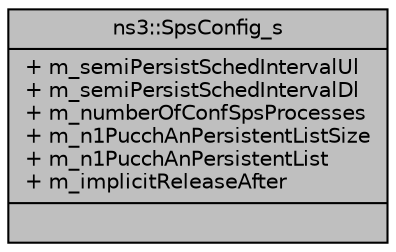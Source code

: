 digraph "ns3::SpsConfig_s"
{
  edge [fontname="Helvetica",fontsize="10",labelfontname="Helvetica",labelfontsize="10"];
  node [fontname="Helvetica",fontsize="10",shape=record];
  Node1 [label="{ns3::SpsConfig_s\n|+ m_semiPersistSchedIntervalUl\l+ m_semiPersistSchedIntervalDl\l+ m_numberOfConfSpsProcesses\l+ m_n1PucchAnPersistentListSize\l+ m_n1PucchAnPersistentList\l+ m_implicitReleaseAfter\l|}",height=0.2,width=0.4,color="black", fillcolor="grey75", style="filled", fontcolor="black"];
}
